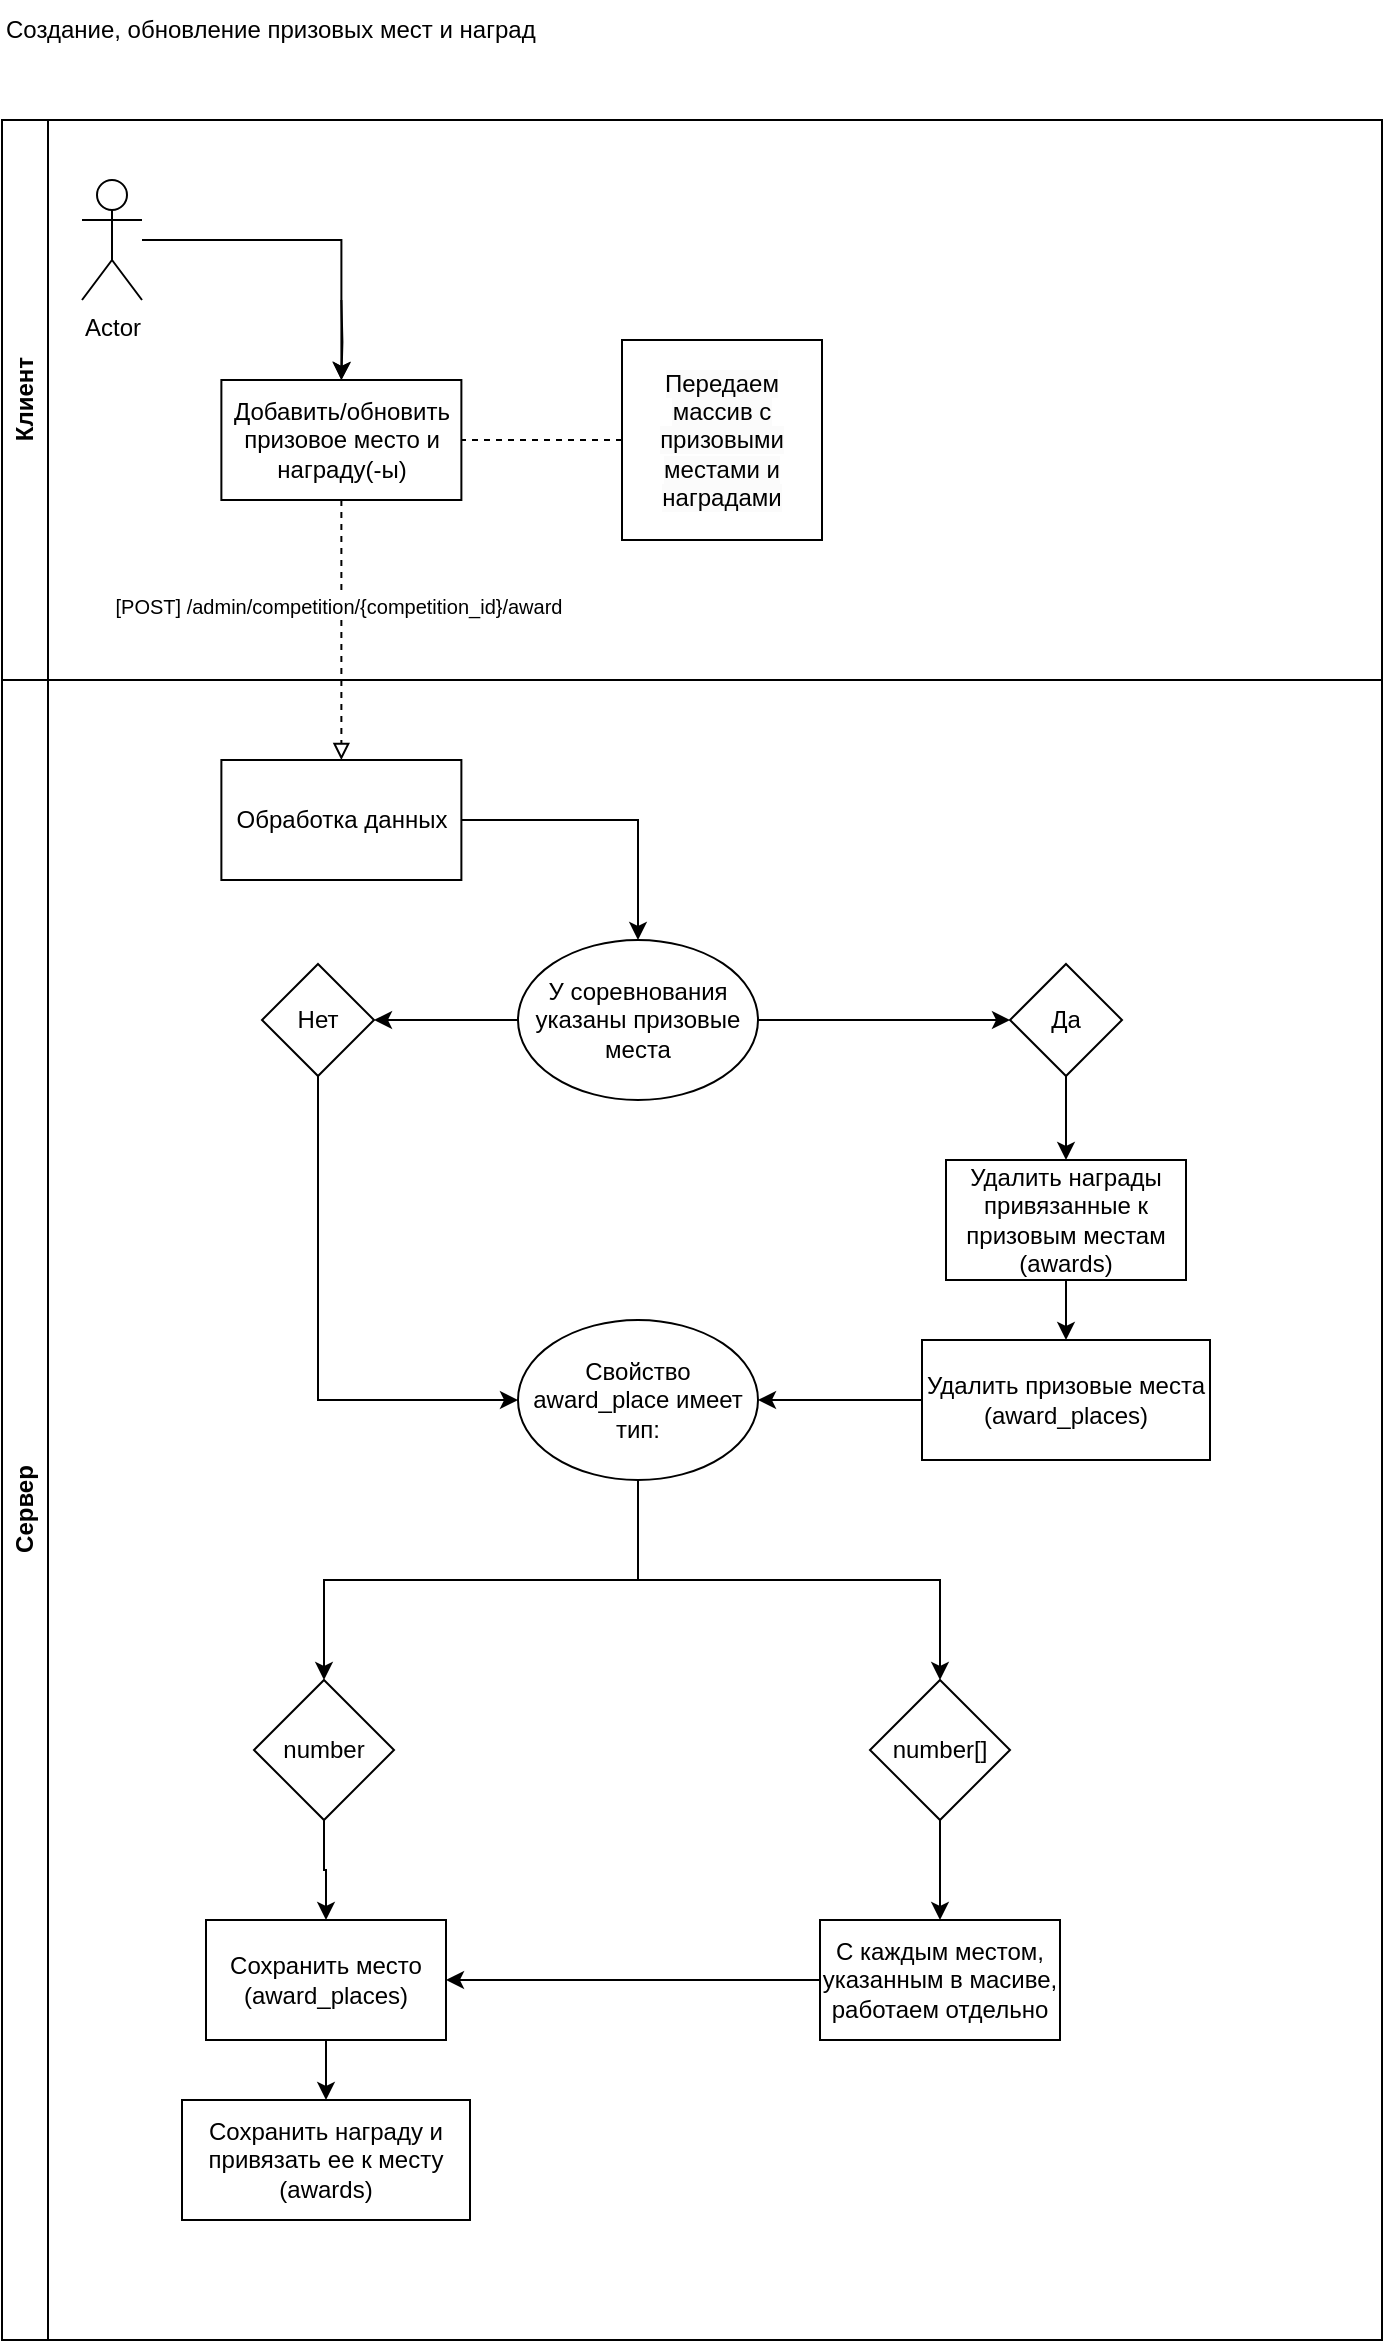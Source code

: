 <mxfile version="22.0.6" type="github">
  <diagram name="Page-1" id="zwBJmfLyWNVrqaNaPtdH">
    <mxGraphModel dx="1500" dy="2739" grid="1" gridSize="10" guides="1" tooltips="1" connect="1" arrows="1" fold="1" page="1" pageScale="1" pageWidth="1200" pageHeight="1920" math="0" shadow="0">
      <root>
        <mxCell id="0" />
        <mxCell id="1" parent="0" />
        <mxCell id="0yKtY6_S6CfKmwJI_Bmw-20" value="Клиент" style="swimlane;horizontal=0;whiteSpace=wrap;html=1;" vertex="1" parent="1">
          <mxGeometry x="40" y="-1820" width="690" height="280" as="geometry">
            <mxRectangle x="70.31" y="940" width="40" height="150" as="alternateBounds" />
          </mxGeometry>
        </mxCell>
        <mxCell id="0yKtY6_S6CfKmwJI_Bmw-29" value="Добавить/обновить призовое место и награду(-ы)&lt;span id=&quot;docs-internal-guid-f60f1e62-7fff-1896-8663-13221597474c&quot; style=&quot;font-size: 12px;&quot;&gt;&lt;/span&gt;" style="whiteSpace=wrap;html=1;fontSize=12;" vertex="1" parent="0yKtY6_S6CfKmwJI_Bmw-20">
          <mxGeometry x="109.69" y="130" width="120" height="60" as="geometry" />
        </mxCell>
        <mxCell id="0yKtY6_S6CfKmwJI_Bmw-31" style="edgeStyle=orthogonalEdgeStyle;rounded=0;orthogonalLoop=1;jettySize=auto;html=1;" edge="1" parent="0yKtY6_S6CfKmwJI_Bmw-20" target="0yKtY6_S6CfKmwJI_Bmw-29">
          <mxGeometry relative="1" as="geometry">
            <mxPoint x="169.69" y="90" as="sourcePoint" />
          </mxGeometry>
        </mxCell>
        <mxCell id="0yKtY6_S6CfKmwJI_Bmw-47" style="edgeStyle=orthogonalEdgeStyle;rounded=0;orthogonalLoop=1;jettySize=auto;html=1;" edge="1" parent="0yKtY6_S6CfKmwJI_Bmw-20" source="0yKtY6_S6CfKmwJI_Bmw-46" target="0yKtY6_S6CfKmwJI_Bmw-29">
          <mxGeometry relative="1" as="geometry" />
        </mxCell>
        <mxCell id="0yKtY6_S6CfKmwJI_Bmw-46" value="Actor" style="shape=umlActor;verticalLabelPosition=bottom;verticalAlign=top;html=1;outlineConnect=0;" vertex="1" parent="0yKtY6_S6CfKmwJI_Bmw-20">
          <mxGeometry x="40" y="30" width="30" height="60" as="geometry" />
        </mxCell>
        <mxCell id="0yKtY6_S6CfKmwJI_Bmw-50" style="rounded=0;orthogonalLoop=1;jettySize=auto;html=1;edgeStyle=orthogonalEdgeStyle;strokeColor=default;endArrow=none;endFill=0;dashed=1;" edge="1" parent="0yKtY6_S6CfKmwJI_Bmw-20" source="0yKtY6_S6CfKmwJI_Bmw-49" target="0yKtY6_S6CfKmwJI_Bmw-29">
          <mxGeometry relative="1" as="geometry" />
        </mxCell>
        <mxCell id="0yKtY6_S6CfKmwJI_Bmw-49" value="&lt;span style=&quot;color: rgb(0, 0, 0); font-family: Helvetica; font-size: 12px; font-style: normal; font-variant-ligatures: normal; font-variant-caps: normal; font-weight: 400; letter-spacing: normal; orphans: 2; text-align: center; text-indent: 0px; text-transform: none; widows: 2; word-spacing: 0px; -webkit-text-stroke-width: 0px; background-color: rgb(251, 251, 251); text-decoration-thickness: initial; text-decoration-style: initial; text-decoration-color: initial; float: none; display: inline !important;&quot;&gt;Передаем массив с призовыми местами и наградами&lt;/span&gt;" style="whiteSpace=wrap;html=1;aspect=fixed;" vertex="1" parent="0yKtY6_S6CfKmwJI_Bmw-20">
          <mxGeometry x="310" y="110" width="100" height="100" as="geometry" />
        </mxCell>
        <mxCell id="0yKtY6_S6CfKmwJI_Bmw-27" style="edgeStyle=orthogonalEdgeStyle;rounded=0;orthogonalLoop=1;jettySize=auto;html=1;dashed=1;endArrow=block;endFill=0;" edge="1" parent="1" source="0yKtY6_S6CfKmwJI_Bmw-29" target="0yKtY6_S6CfKmwJI_Bmw-39">
          <mxGeometry relative="1" as="geometry" />
        </mxCell>
        <mxCell id="0yKtY6_S6CfKmwJI_Bmw-28" value="[POST] /admin/competition/{competition_id}/award&lt;span id=&quot;docs-internal-guid-db053ab9-7fff-ca92-a230-2fc7e1af708c&quot; style=&quot;font-size: 10px;&quot;&gt;&lt;/span&gt;" style="edgeLabel;html=1;align=center;verticalAlign=middle;resizable=0;points=[];fontSize=10;" vertex="1" connectable="0" parent="0yKtY6_S6CfKmwJI_Bmw-27">
          <mxGeometry x="-0.186" y="-2" relative="1" as="geometry">
            <mxPoint as="offset" />
          </mxGeometry>
        </mxCell>
        <mxCell id="0yKtY6_S6CfKmwJI_Bmw-33" value="Сервер" style="swimlane;horizontal=0;whiteSpace=wrap;html=1;" vertex="1" parent="1">
          <mxGeometry x="40" y="-1540" width="690" height="830" as="geometry">
            <mxRectangle x="40" y="-1540" width="40" height="150" as="alternateBounds" />
          </mxGeometry>
        </mxCell>
        <mxCell id="0yKtY6_S6CfKmwJI_Bmw-36" style="edgeStyle=orthogonalEdgeStyle;rounded=0;orthogonalLoop=1;jettySize=auto;html=1;" edge="1" parent="0yKtY6_S6CfKmwJI_Bmw-33" target="0yKtY6_S6CfKmwJI_Bmw-35">
          <mxGeometry relative="1" as="geometry">
            <mxPoint x="129.054" y="90" as="sourcePoint" />
          </mxGeometry>
        </mxCell>
        <mxCell id="0yKtY6_S6CfKmwJI_Bmw-57" style="edgeStyle=orthogonalEdgeStyle;rounded=0;orthogonalLoop=1;jettySize=auto;html=1;" edge="1" parent="0yKtY6_S6CfKmwJI_Bmw-33" source="0yKtY6_S6CfKmwJI_Bmw-39" target="0yKtY6_S6CfKmwJI_Bmw-52">
          <mxGeometry relative="1" as="geometry" />
        </mxCell>
        <mxCell id="0yKtY6_S6CfKmwJI_Bmw-39" value="Обработка данных" style="whiteSpace=wrap;html=1;" vertex="1" parent="0yKtY6_S6CfKmwJI_Bmw-33">
          <mxGeometry x="109.69" y="40" width="120" height="60" as="geometry" />
        </mxCell>
        <mxCell id="0yKtY6_S6CfKmwJI_Bmw-40" style="edgeStyle=orthogonalEdgeStyle;rounded=0;orthogonalLoop=1;jettySize=auto;html=1;dashed=1;endArrow=block;endFill=0;" edge="1" parent="0yKtY6_S6CfKmwJI_Bmw-33" source="0yKtY6_S6CfKmwJI_Bmw-42">
          <mxGeometry relative="1" as="geometry">
            <mxPoint x="168.0" y="420" as="targetPoint" />
          </mxGeometry>
        </mxCell>
        <mxCell id="0yKtY6_S6CfKmwJI_Bmw-41" value="Сохранить награду и привязать ее к месту" style="edgeLabel;html=1;align=center;verticalAlign=middle;resizable=0;points=[];" vertex="1" connectable="0" parent="0yKtY6_S6CfKmwJI_Bmw-40">
          <mxGeometry x="-0.096" y="2" relative="1" as="geometry">
            <mxPoint as="offset" />
          </mxGeometry>
        </mxCell>
        <mxCell id="0yKtY6_S6CfKmwJI_Bmw-55" style="edgeStyle=orthogonalEdgeStyle;rounded=0;orthogonalLoop=1;jettySize=auto;html=1;" edge="1" parent="0yKtY6_S6CfKmwJI_Bmw-33" source="0yKtY6_S6CfKmwJI_Bmw-52" target="0yKtY6_S6CfKmwJI_Bmw-54">
          <mxGeometry relative="1" as="geometry" />
        </mxCell>
        <mxCell id="0yKtY6_S6CfKmwJI_Bmw-56" style="edgeStyle=orthogonalEdgeStyle;rounded=0;orthogonalLoop=1;jettySize=auto;html=1;" edge="1" parent="0yKtY6_S6CfKmwJI_Bmw-33" source="0yKtY6_S6CfKmwJI_Bmw-52" target="0yKtY6_S6CfKmwJI_Bmw-53">
          <mxGeometry relative="1" as="geometry" />
        </mxCell>
        <mxCell id="0yKtY6_S6CfKmwJI_Bmw-52" value="У соревнования указаны призовые места" style="ellipse;whiteSpace=wrap;html=1;" vertex="1" parent="0yKtY6_S6CfKmwJI_Bmw-33">
          <mxGeometry x="258" y="130" width="120" height="80" as="geometry" />
        </mxCell>
        <mxCell id="0yKtY6_S6CfKmwJI_Bmw-64" style="edgeStyle=orthogonalEdgeStyle;rounded=0;orthogonalLoop=1;jettySize=auto;html=1;entryX=0;entryY=0.5;entryDx=0;entryDy=0;exitX=0.5;exitY=1;exitDx=0;exitDy=0;" edge="1" parent="0yKtY6_S6CfKmwJI_Bmw-33" source="0yKtY6_S6CfKmwJI_Bmw-53" target="0yKtY6_S6CfKmwJI_Bmw-75">
          <mxGeometry relative="1" as="geometry" />
        </mxCell>
        <mxCell id="0yKtY6_S6CfKmwJI_Bmw-53" value="Нет" style="rhombus;whiteSpace=wrap;html=1;" vertex="1" parent="0yKtY6_S6CfKmwJI_Bmw-33">
          <mxGeometry x="130" y="142" width="56" height="56" as="geometry" />
        </mxCell>
        <mxCell id="0yKtY6_S6CfKmwJI_Bmw-69" style="edgeStyle=orthogonalEdgeStyle;rounded=0;orthogonalLoop=1;jettySize=auto;html=1;" edge="1" parent="0yKtY6_S6CfKmwJI_Bmw-33" source="0yKtY6_S6CfKmwJI_Bmw-54" target="0yKtY6_S6CfKmwJI_Bmw-67">
          <mxGeometry relative="1" as="geometry" />
        </mxCell>
        <mxCell id="0yKtY6_S6CfKmwJI_Bmw-54" value="Да" style="rhombus;whiteSpace=wrap;html=1;" vertex="1" parent="0yKtY6_S6CfKmwJI_Bmw-33">
          <mxGeometry x="504" y="142" width="56" height="56" as="geometry" />
        </mxCell>
        <mxCell id="0yKtY6_S6CfKmwJI_Bmw-62" value="Удалить призовые места" style="edgeStyle=orthogonalEdgeStyle;rounded=0;orthogonalLoop=1;jettySize=auto;html=1;dashed=1;endArrow=block;endFill=0;" edge="1" parent="0yKtY6_S6CfKmwJI_Bmw-33" target="0yKtY6_S6CfKmwJI_Bmw-59">
          <mxGeometry relative="1" as="geometry">
            <mxPoint x="468.0" y="350" as="sourcePoint" />
          </mxGeometry>
        </mxCell>
        <mxCell id="0yKtY6_S6CfKmwJI_Bmw-66" style="edgeStyle=orthogonalEdgeStyle;rounded=0;orthogonalLoop=1;jettySize=auto;html=1;" edge="1" parent="0yKtY6_S6CfKmwJI_Bmw-33" source="0yKtY6_S6CfKmwJI_Bmw-63" target="0yKtY6_S6CfKmwJI_Bmw-65">
          <mxGeometry relative="1" as="geometry" />
        </mxCell>
        <mxCell id="0yKtY6_S6CfKmwJI_Bmw-63" value="Сохранить место&lt;br&gt;(award_places)" style="whiteSpace=wrap;html=1;" vertex="1" parent="0yKtY6_S6CfKmwJI_Bmw-33">
          <mxGeometry x="102" y="620" width="120" height="60" as="geometry" />
        </mxCell>
        <mxCell id="0yKtY6_S6CfKmwJI_Bmw-65" value="Сохранить награду и привязать ее к месту&lt;br&gt;(awards)" style="whiteSpace=wrap;html=1;" vertex="1" parent="0yKtY6_S6CfKmwJI_Bmw-33">
          <mxGeometry x="90" y="710" width="144" height="60" as="geometry" />
        </mxCell>
        <mxCell id="0yKtY6_S6CfKmwJI_Bmw-70" style="edgeStyle=orthogonalEdgeStyle;rounded=0;orthogonalLoop=1;jettySize=auto;html=1;" edge="1" parent="0yKtY6_S6CfKmwJI_Bmw-33" source="0yKtY6_S6CfKmwJI_Bmw-67" target="0yKtY6_S6CfKmwJI_Bmw-68">
          <mxGeometry relative="1" as="geometry" />
        </mxCell>
        <mxCell id="0yKtY6_S6CfKmwJI_Bmw-67" value="Удалить награды привязанные к призовым местам&lt;br&gt;(awards)" style="whiteSpace=wrap;html=1;" vertex="1" parent="0yKtY6_S6CfKmwJI_Bmw-33">
          <mxGeometry x="472" y="240" width="120" height="60" as="geometry" />
        </mxCell>
        <mxCell id="0yKtY6_S6CfKmwJI_Bmw-74" style="edgeStyle=orthogonalEdgeStyle;rounded=0;orthogonalLoop=1;jettySize=auto;html=1;" edge="1" parent="0yKtY6_S6CfKmwJI_Bmw-33" source="0yKtY6_S6CfKmwJI_Bmw-68" target="0yKtY6_S6CfKmwJI_Bmw-75">
          <mxGeometry relative="1" as="geometry">
            <mxPoint x="468.053" y="420" as="targetPoint" />
          </mxGeometry>
        </mxCell>
        <mxCell id="0yKtY6_S6CfKmwJI_Bmw-68" value="Удалить призовые места&lt;br&gt;(award_places)" style="whiteSpace=wrap;html=1;" vertex="1" parent="0yKtY6_S6CfKmwJI_Bmw-33">
          <mxGeometry x="460" y="330" width="144" height="60" as="geometry" />
        </mxCell>
        <mxCell id="0yKtY6_S6CfKmwJI_Bmw-71" style="edgeStyle=orthogonalEdgeStyle;rounded=0;orthogonalLoop=1;jettySize=auto;html=1;" edge="1" parent="0yKtY6_S6CfKmwJI_Bmw-33" target="0yKtY6_S6CfKmwJI_Bmw-73">
          <mxGeometry relative="1" as="geometry">
            <mxPoint x="468.053" y="480" as="sourcePoint" />
          </mxGeometry>
        </mxCell>
        <mxCell id="0yKtY6_S6CfKmwJI_Bmw-79" style="edgeStyle=orthogonalEdgeStyle;rounded=0;orthogonalLoop=1;jettySize=auto;html=1;exitX=0.5;exitY=1;exitDx=0;exitDy=0;" edge="1" parent="0yKtY6_S6CfKmwJI_Bmw-33" source="0yKtY6_S6CfKmwJI_Bmw-75" target="0yKtY6_S6CfKmwJI_Bmw-76">
          <mxGeometry relative="1" as="geometry" />
        </mxCell>
        <mxCell id="0yKtY6_S6CfKmwJI_Bmw-80" style="edgeStyle=orthogonalEdgeStyle;rounded=0;orthogonalLoop=1;jettySize=auto;html=1;exitX=0.5;exitY=1;exitDx=0;exitDy=0;" edge="1" parent="0yKtY6_S6CfKmwJI_Bmw-33" source="0yKtY6_S6CfKmwJI_Bmw-75" target="0yKtY6_S6CfKmwJI_Bmw-78">
          <mxGeometry relative="1" as="geometry" />
        </mxCell>
        <mxCell id="0yKtY6_S6CfKmwJI_Bmw-75" value="Свойство award_place имеет тип:&lt;span id=&quot;docs-internal-guid-2fcc935d-7fff-9b11-6086-938c4414f656&quot;&gt;&lt;/span&gt;" style="ellipse;whiteSpace=wrap;html=1;" vertex="1" parent="0yKtY6_S6CfKmwJI_Bmw-33">
          <mxGeometry x="258" y="320" width="120" height="80" as="geometry" />
        </mxCell>
        <mxCell id="0yKtY6_S6CfKmwJI_Bmw-81" style="edgeStyle=orthogonalEdgeStyle;rounded=0;orthogonalLoop=1;jettySize=auto;html=1;" edge="1" parent="0yKtY6_S6CfKmwJI_Bmw-33" source="0yKtY6_S6CfKmwJI_Bmw-76" target="0yKtY6_S6CfKmwJI_Bmw-63">
          <mxGeometry relative="1" as="geometry" />
        </mxCell>
        <mxCell id="0yKtY6_S6CfKmwJI_Bmw-76" value="number" style="rhombus;whiteSpace=wrap;html=1;" vertex="1" parent="0yKtY6_S6CfKmwJI_Bmw-33">
          <mxGeometry x="126" y="500" width="70" height="70" as="geometry" />
        </mxCell>
        <mxCell id="0yKtY6_S6CfKmwJI_Bmw-83" style="edgeStyle=orthogonalEdgeStyle;rounded=0;orthogonalLoop=1;jettySize=auto;html=1;" edge="1" parent="0yKtY6_S6CfKmwJI_Bmw-33" source="0yKtY6_S6CfKmwJI_Bmw-78" target="0yKtY6_S6CfKmwJI_Bmw-82">
          <mxGeometry relative="1" as="geometry" />
        </mxCell>
        <mxCell id="0yKtY6_S6CfKmwJI_Bmw-78" value="number[]" style="rhombus;whiteSpace=wrap;html=1;" vertex="1" parent="0yKtY6_S6CfKmwJI_Bmw-33">
          <mxGeometry x="434" y="500" width="70" height="70" as="geometry" />
        </mxCell>
        <mxCell id="0yKtY6_S6CfKmwJI_Bmw-84" style="edgeStyle=orthogonalEdgeStyle;rounded=0;orthogonalLoop=1;jettySize=auto;html=1;" edge="1" parent="0yKtY6_S6CfKmwJI_Bmw-33" source="0yKtY6_S6CfKmwJI_Bmw-82" target="0yKtY6_S6CfKmwJI_Bmw-63">
          <mxGeometry relative="1" as="geometry" />
        </mxCell>
        <mxCell id="0yKtY6_S6CfKmwJI_Bmw-82" value="С каждым местом, указанным в масиве, работаем отдельно" style="whiteSpace=wrap;html=1;" vertex="1" parent="0yKtY6_S6CfKmwJI_Bmw-33">
          <mxGeometry x="409" y="620" width="120" height="60" as="geometry" />
        </mxCell>
        <mxCell id="0yKtY6_S6CfKmwJI_Bmw-51" value="Создание, обновление призовых мест и наград" style="text;html=1;align=left;verticalAlign=middle;resizable=0;points=[];autosize=1;strokeColor=none;fillColor=none;" vertex="1" parent="1">
          <mxGeometry x="40" y="-1880" width="290" height="30" as="geometry" />
        </mxCell>
      </root>
    </mxGraphModel>
  </diagram>
</mxfile>
